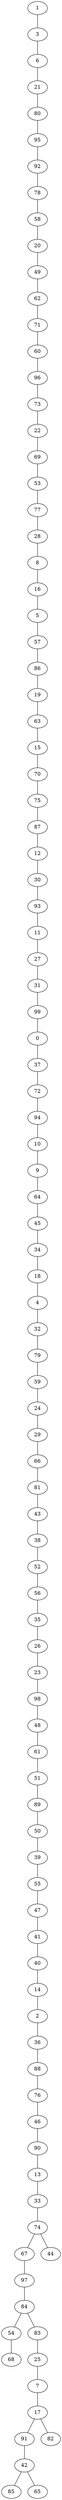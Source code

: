 strict graph G {
1;
3;
6;
21;
80;
95;
92;
78;
58;
20;
49;
62;
71;
60;
96;
73;
22;
69;
53;
77;
28;
8;
16;
5;
57;
86;
19;
63;
15;
70;
75;
87;
12;
30;
93;
11;
27;
31;
99;
0;
37;
72;
94;
10;
9;
64;
45;
34;
18;
4;
32;
79;
59;
24;
29;
66;
81;
43;
38;
52;
56;
35;
26;
23;
98;
48;
61;
51;
89;
50;
39;
55;
47;
41;
40;
14;
2;
36;
88;
76;
46;
90;
13;
33;
74;
67;
97;
84;
54;
68;
83;
25;
7;
17;
91;
42;
85;
65;
82;
44;
18 -- 4;
42 -- 85;
88 -- 76;
73 -- 22;
63 -- 15;
47 -- 41;
40 -- 14;
51 -- 89;
91 -- 42;
84 -- 54;
83 -- 25;
19 -- 63;
27 -- 31;
50 -- 39;
95 -- 92;
52 -- 56;
94 -- 10;
70 -- 75;
89 -- 50;
32 -- 79;
43 -- 38;
10 -- 9;
46 -- 90;
11 -- 27;
60 -- 96;
71 -- 60;
98 -- 48;
2 -- 36;
22 -- 69;
48 -- 61;
97 -- 84;
93 -- 11;
7 -- 17;
17 -- 91;
9 -- 64;
29 -- 66;
25 -- 7;
30 -- 93;
74 -- 44;
64 -- 45;
81 -- 43;
59 -- 24;
37 -- 72;
38 -- 52;
41 -- 40;
13 -- 33;
15 -- 70;
69 -- 53;
56 -- 35;
20 -- 49;
24 -- 29;
8 -- 16;
34 -- 18;
99 -- 0;
75 -- 87;
21 -- 80;
0 -- 37;
16 -- 5;
42 -- 65;
35 -- 26;
4 -- 32;
26 -- 23;
49 -- 62;
12 -- 30;
77 -- 28;
45 -- 34;
92 -- 78;
55 -- 47;
54 -- 68;
61 -- 51;
57 -- 86;
62 -- 71;
33 -- 74;
5 -- 57;
79 -- 59;
66 -- 81;
87 -- 12;
78 -- 58;
96 -- 73;
31 -- 99;
36 -- 88;
67 -- 97;
17 -- 82;
53 -- 77;
86 -- 19;
90 -- 13;
84 -- 83;
80 -- 95;
1 -- 3;
28 -- 8;
39 -- 55;
23 -- 98;
76 -- 46;
14 -- 2;
74 -- 67;
3 -- 6;
72 -- 94;
6 -- 21;
58 -- 20;
}
